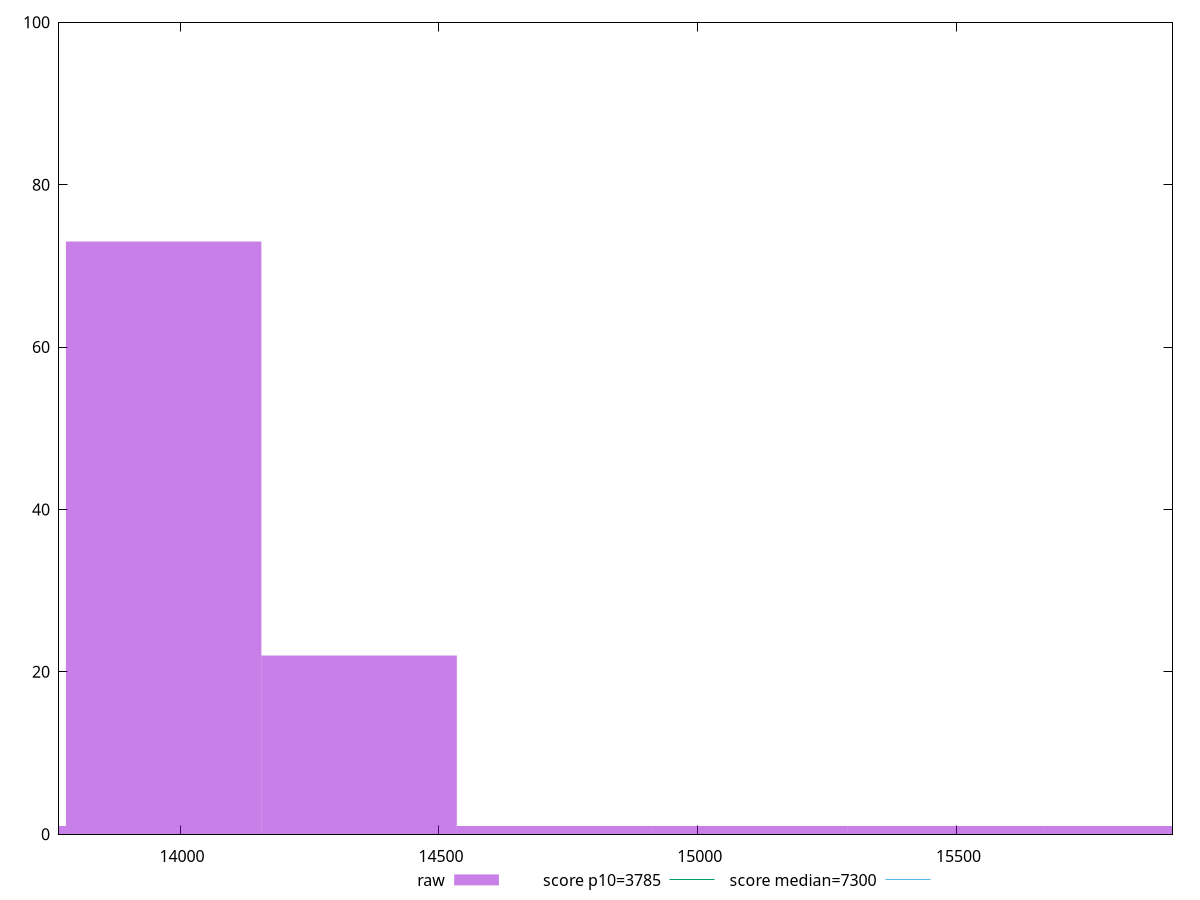reset

$raw <<EOF
15855.94674494559 1
15478.424203399267 1
15100.901661852942 1
14345.856578760295 22
14723.37912030662 1
13968.334037213972 73
13590.811495667649 1
EOF

set key outside below
set boxwidth 377.52254154632357
set xrange [13766.174500000001:15917.045500000002]
set yrange [0:100]
set trange [0:100]
set style fill transparent solid 0.5 noborder

set parametric
set terminal svg size 640, 490 enhanced background rgb 'white'
set output "report_00017_2021-02-10T15-08-03.406Z/interactive/samples/pages+cached/raw/histogram.svg"

plot $raw title "raw" with boxes, \
     3785,t title "score p10=3785", \
     7300,t title "score median=7300"

reset
